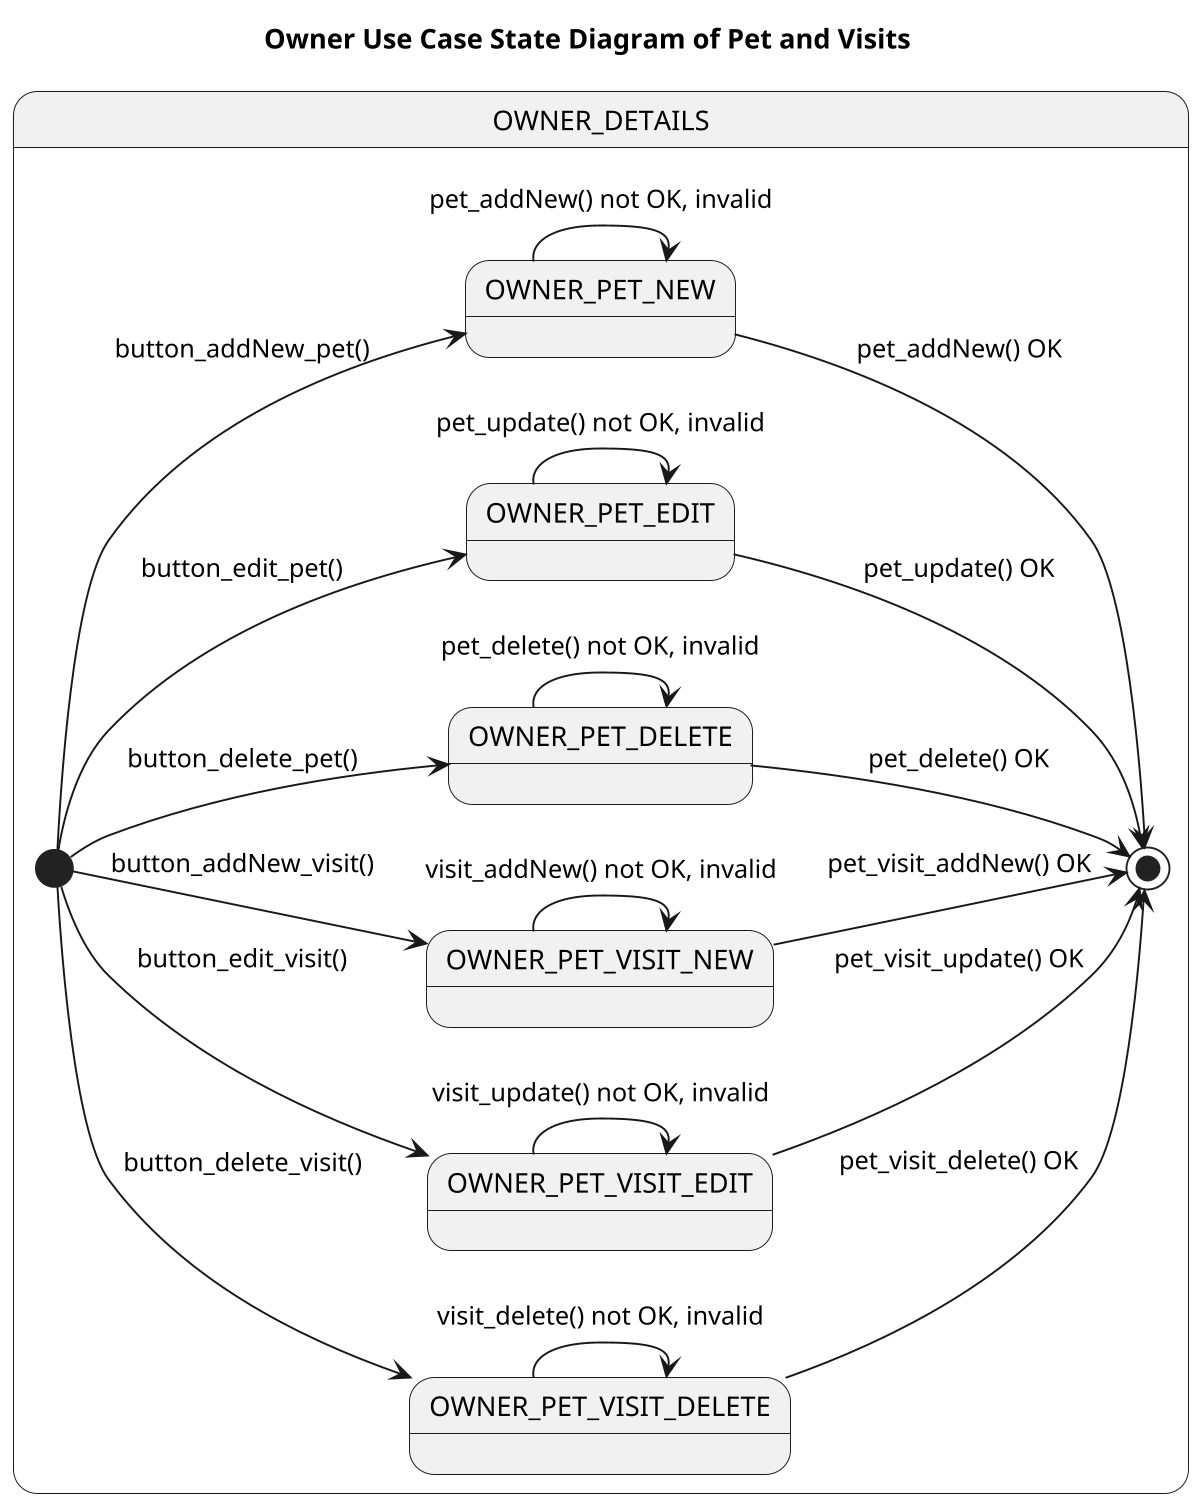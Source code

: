 @startuml

title Owner Use Case State Diagram of Pet and Visits

'https://plantuml.com/state-diagram

left to right direction
'top to bottom direction

scale 1200 width

state OWNER_DETAILS {

    [*] --> OWNER_PET_NEW: button_addNew_pet()
    state OWNER_PET_NEW {
        OWNER_PET_NEW --> OWNER_PET_NEW : pet_addNew() not OK, invalid
    }
    OWNER_PET_NEW --> [*] : pet_addNew() OK


    [*] --> OWNER_PET_EDIT: button_edit_pet()
    state OWNER_PET_EDIT {
        OWNER_PET_EDIT --> OWNER_PET_EDIT : pet_update() not OK, invalid
    }
    OWNER_PET_EDIT --> [*] : pet_update() OK


    [*] --> OWNER_PET_DELETE: button_delete_pet()
    state OWNER_PET_DELETE {
        OWNER_PET_DELETE --> OWNER_PET_DELETE: pet_delete() not OK, invalid
    }
    OWNER_PET_DELETE --> [*]: pet_delete() OK


    [*] --> OWNER_PET_VISIT_NEW: button_addNew_visit()
    state OWNER_PET_VISIT_NEW {
        OWNER_PET_VISIT_NEW --> OWNER_PET_VISIT_NEW : visit_addNew() not OK, invalid
    }
    OWNER_PET_VISIT_NEW --> [*] : pet_visit_addNew() OK


    [*] --> OWNER_PET_VISIT_EDIT: button_edit_visit()
    state OWNER_PET_VISIT_EDIT {
        OWNER_PET_VISIT_EDIT --> OWNER_PET_VISIT_EDIT : visit_update() not OK, invalid
    }
    OWNER_PET_VISIT_EDIT --> [*] : pet_visit_update() OK


    [*] --> OWNER_PET_VISIT_DELETE: button_delete_visit()
    state OWNER_PET_VISIT_DELETE {
        OWNER_PET_VISIT_DELETE --> OWNER_PET_VISIT_DELETE: visit_delete() not OK, invalid
    }
    OWNER_PET_VISIT_DELETE --> [*]: pet_visit_delete() OK
}



@enduml